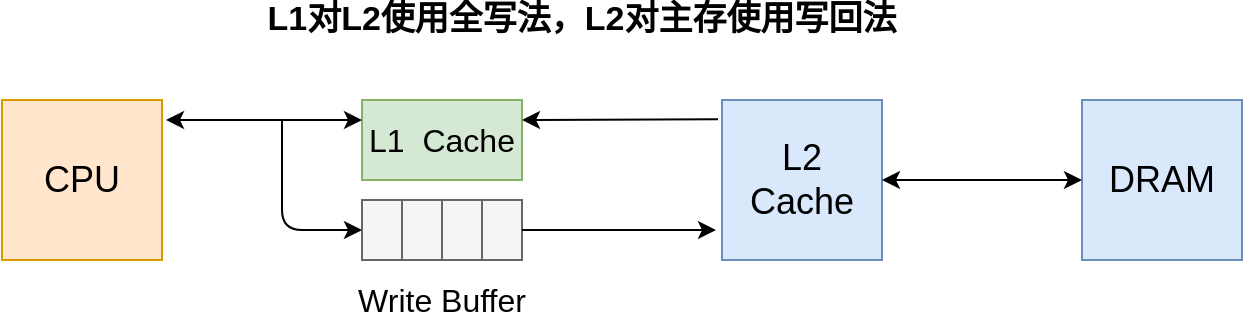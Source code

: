 <mxfile version="13.8.8" type="github"><diagram id="jubRtiQD9WMyLoSWJjiZ" name="Page-1"><mxGraphModel dx="1038" dy="579" grid="1" gridSize="10" guides="1" tooltips="1" connect="1" arrows="1" fold="1" page="1" pageScale="1" pageWidth="827" pageHeight="1169" math="0" shadow="0"><root><mxCell id="0"/><mxCell id="1" parent="0"/><mxCell id="bCAESjiLCds7InUjyNVa-1" value="&lt;font style=&quot;font-size: 18px&quot;&gt;CPU&lt;/font&gt;" style="whiteSpace=wrap;html=1;aspect=fixed;fillColor=#ffe6cc;strokeColor=#d79b00;" vertex="1" parent="1"><mxGeometry x="100" y="160" width="80" height="80" as="geometry"/></mxCell><mxCell id="bCAESjiLCds7InUjyNVa-2" value="&lt;font style=&quot;font-size: 18px&quot;&gt;L2&lt;br&gt;Cache&lt;/font&gt;" style="whiteSpace=wrap;html=1;aspect=fixed;fillColor=#dae8fc;strokeColor=#6c8ebf;" vertex="1" parent="1"><mxGeometry x="460" y="160" width="80" height="80" as="geometry"/></mxCell><mxCell id="bCAESjiLCds7InUjyNVa-3" value="&lt;font style=&quot;font-size: 16px&quot;&gt;L1&amp;nbsp; Cache&lt;/font&gt;" style="rounded=0;whiteSpace=wrap;html=1;fillColor=#d5e8d4;strokeColor=#82b366;" vertex="1" parent="1"><mxGeometry x="280" y="160" width="80" height="40" as="geometry"/></mxCell><mxCell id="bCAESjiLCds7InUjyNVa-4" value="" style="endArrow=classic;html=1;entryX=1;entryY=0.25;entryDx=0;entryDy=0;exitX=-0.025;exitY=0.12;exitDx=0;exitDy=0;exitPerimeter=0;" edge="1" parent="1" source="bCAESjiLCds7InUjyNVa-2" target="bCAESjiLCds7InUjyNVa-3"><mxGeometry width="50" height="50" relative="1" as="geometry"><mxPoint x="310" y="260" as="sourcePoint"/><mxPoint x="440" y="260" as="targetPoint"/></mxGeometry></mxCell><mxCell id="bCAESjiLCds7InUjyNVa-5" value="" style="endArrow=classic;startArrow=classic;html=1;" edge="1" parent="1"><mxGeometry width="50" height="50" relative="1" as="geometry"><mxPoint x="182" y="170" as="sourcePoint"/><mxPoint x="280" y="170" as="targetPoint"/></mxGeometry></mxCell><mxCell id="bCAESjiLCds7InUjyNVa-6" value="" style="rounded=0;whiteSpace=wrap;html=1;fillColor=#f5f5f5;strokeColor=#666666;fontColor=#333333;" vertex="1" parent="1"><mxGeometry x="280" y="210" width="20" height="30" as="geometry"/></mxCell><mxCell id="bCAESjiLCds7InUjyNVa-7" value="" style="rounded=0;whiteSpace=wrap;html=1;fillColor=#f5f5f5;strokeColor=#666666;fontColor=#333333;" vertex="1" parent="1"><mxGeometry x="300" y="210" width="20" height="30" as="geometry"/></mxCell><mxCell id="bCAESjiLCds7InUjyNVa-8" value="" style="rounded=0;whiteSpace=wrap;html=1;fillColor=#f5f5f5;strokeColor=#666666;fontColor=#333333;" vertex="1" parent="1"><mxGeometry x="320" y="210" width="20" height="30" as="geometry"/></mxCell><mxCell id="bCAESjiLCds7InUjyNVa-9" value="" style="rounded=0;whiteSpace=wrap;html=1;fillColor=#f5f5f5;strokeColor=#666666;fontColor=#333333;" vertex="1" parent="1"><mxGeometry x="340" y="210" width="20" height="30" as="geometry"/></mxCell><mxCell id="bCAESjiLCds7InUjyNVa-13" value="" style="endArrow=classic;html=1;entryX=0;entryY=0.5;entryDx=0;entryDy=0;" edge="1" parent="1" target="bCAESjiLCds7InUjyNVa-6"><mxGeometry width="50" height="50" relative="1" as="geometry"><mxPoint x="240" y="170" as="sourcePoint"/><mxPoint x="120" y="380" as="targetPoint"/><Array as="points"><mxPoint x="240" y="225"/></Array></mxGeometry></mxCell><mxCell id="bCAESjiLCds7InUjyNVa-14" value="" style="endArrow=classic;html=1;exitX=1;exitY=0.5;exitDx=0;exitDy=0;" edge="1" parent="1" source="bCAESjiLCds7InUjyNVa-9"><mxGeometry width="50" height="50" relative="1" as="geometry"><mxPoint x="390" y="310" as="sourcePoint"/><mxPoint x="457" y="225" as="targetPoint"/></mxGeometry></mxCell><mxCell id="bCAESjiLCds7InUjyNVa-15" value="&lt;font style=&quot;font-size: 16px&quot;&gt;Write Buffer&lt;/font&gt;" style="text;html=1;strokeColor=none;fillColor=none;align=center;verticalAlign=middle;whiteSpace=wrap;rounded=0;" vertex="1" parent="1"><mxGeometry x="265" y="250" width="110" height="20" as="geometry"/></mxCell><mxCell id="bCAESjiLCds7InUjyNVa-17" value="&lt;font style=&quot;font-size: 18px&quot;&gt;DRAM&lt;/font&gt;" style="whiteSpace=wrap;html=1;aspect=fixed;fillColor=#dae8fc;strokeColor=#6c8ebf;" vertex="1" parent="1"><mxGeometry x="640" y="160" width="80" height="80" as="geometry"/></mxCell><mxCell id="bCAESjiLCds7InUjyNVa-20" value="" style="endArrow=classic;startArrow=classic;html=1;" edge="1" parent="1" source="bCAESjiLCds7InUjyNVa-2"><mxGeometry width="50" height="50" relative="1" as="geometry"><mxPoint x="590" y="250" as="sourcePoint"/><mxPoint x="640" y="200" as="targetPoint"/></mxGeometry></mxCell><mxCell id="bCAESjiLCds7InUjyNVa-21" value="&lt;font style=&quot;font-size: 17px&quot;&gt;&lt;b&gt;L1对L2使用全写法，L2对主存使用写回法&lt;/b&gt;&lt;/font&gt;" style="text;html=1;strokeColor=none;fillColor=none;align=center;verticalAlign=middle;whiteSpace=wrap;rounded=0;" vertex="1" parent="1"><mxGeometry x="220" y="110" width="340" height="20" as="geometry"/></mxCell></root></mxGraphModel></diagram></mxfile>